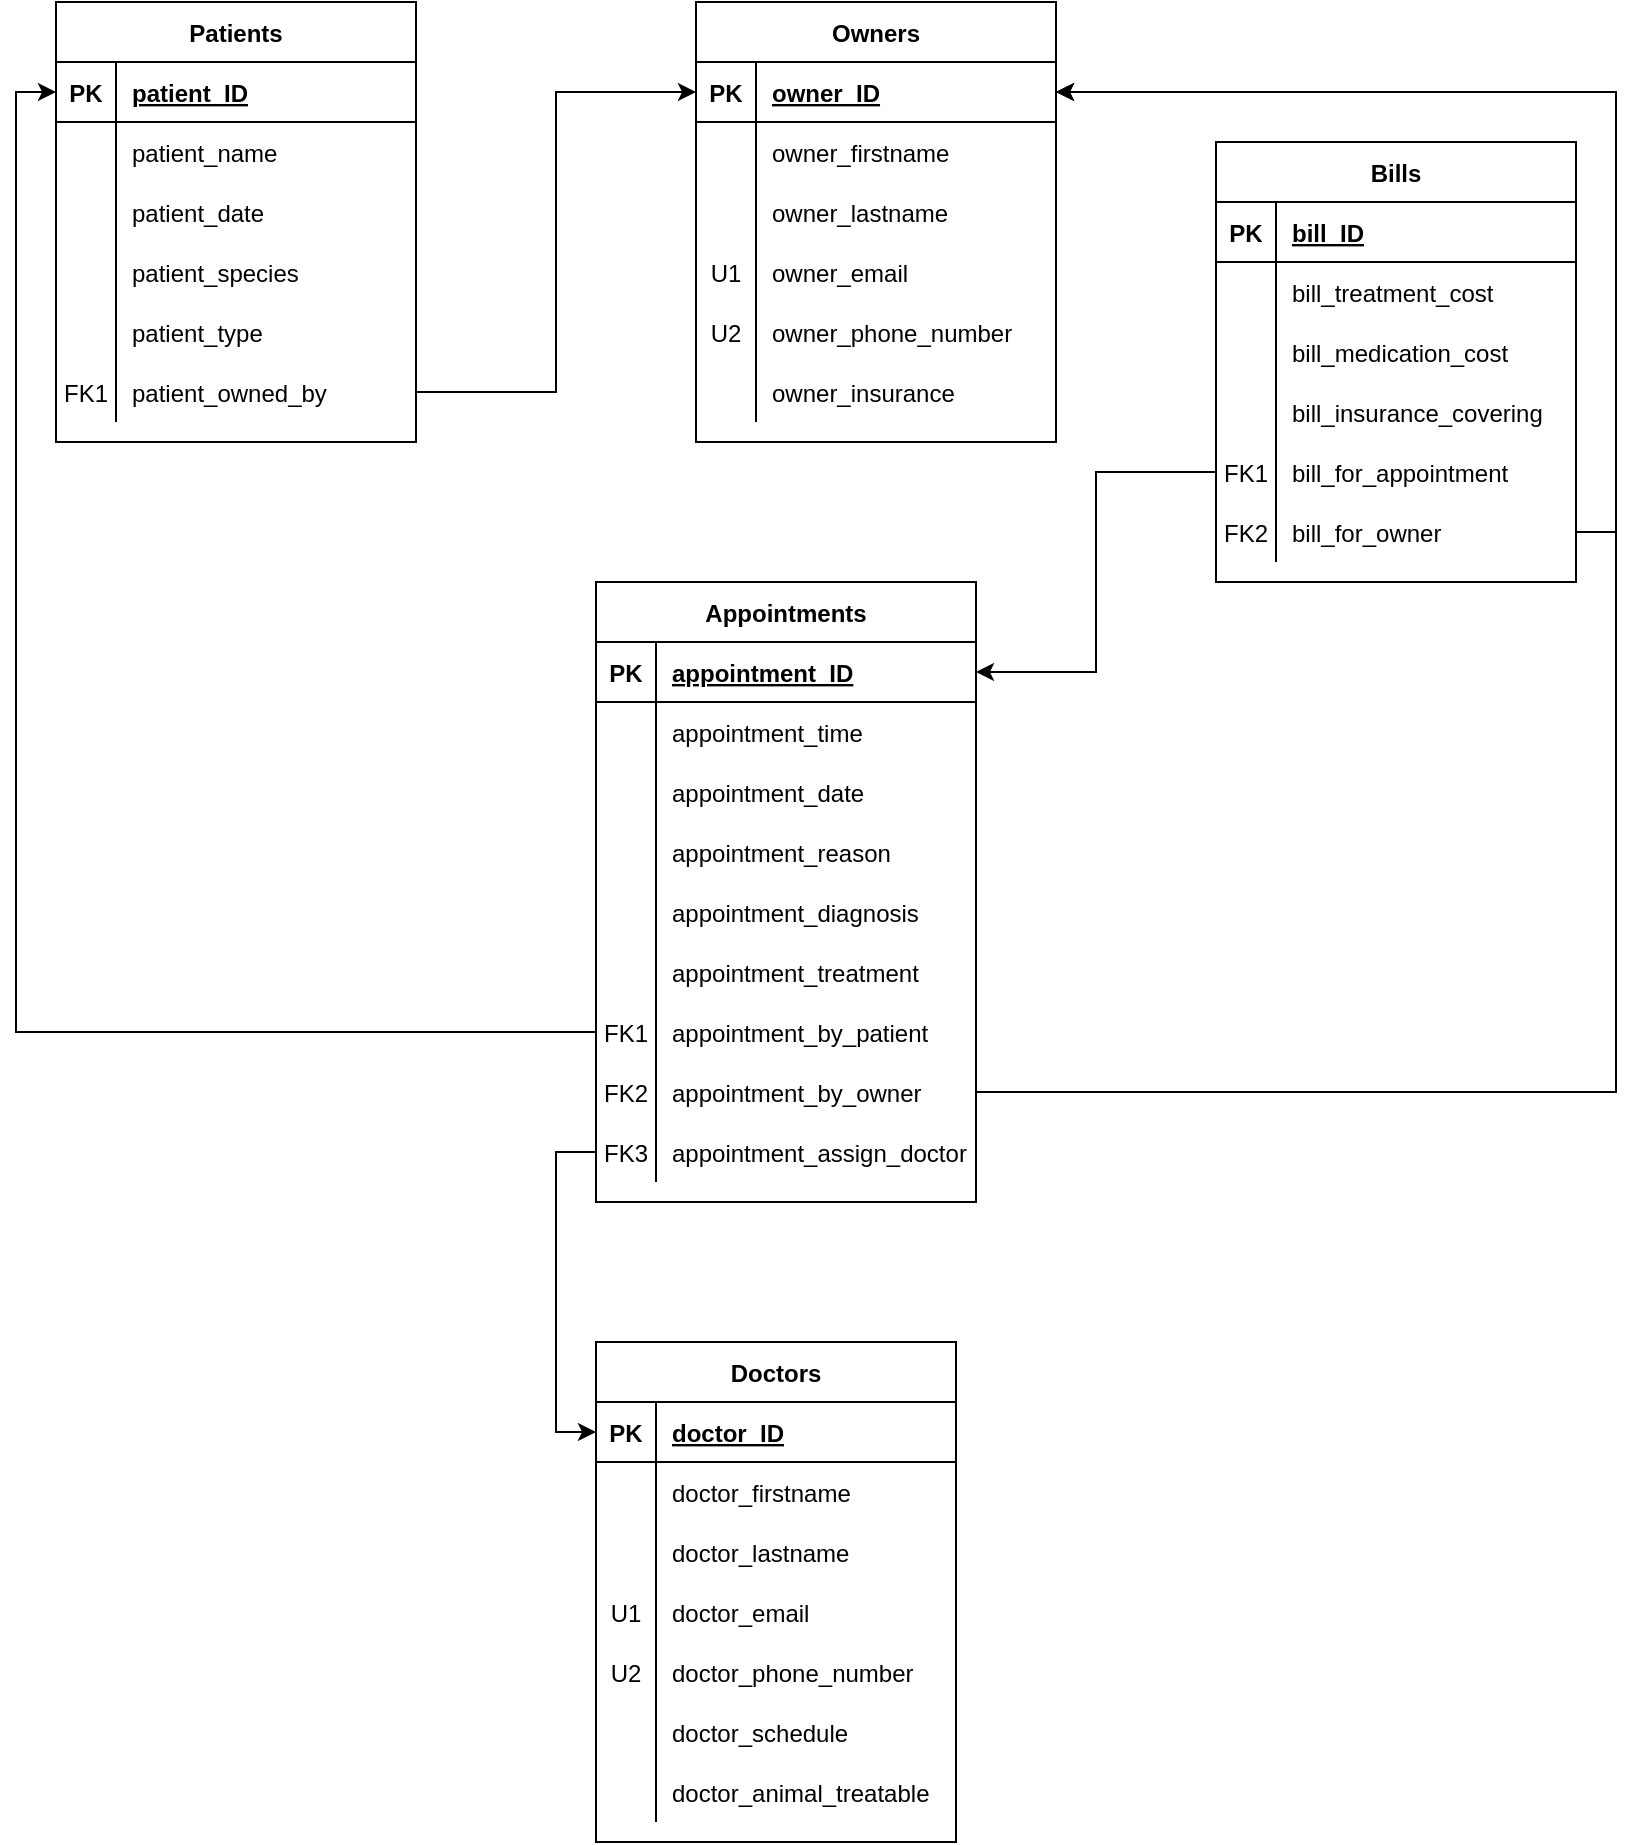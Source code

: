 <mxfile version="14.4.3" type="device"><diagram id="7yzHMi7PlQJM6tv0F3GJ" name="Page-1"><mxGraphModel dx="1106" dy="852" grid="1" gridSize="10" guides="1" tooltips="1" connect="1" arrows="1" fold="1" page="1" pageScale="1" pageWidth="850" pageHeight="1100" math="0" shadow="0"><root><mxCell id="0"/><mxCell id="1" parent="0"/><mxCell id="CPEr8z_aHeIsimDJxttk-1" value="Patients" style="shape=table;startSize=30;container=1;collapsible=1;childLayout=tableLayout;fixedRows=1;rowLines=0;fontStyle=1;align=center;resizeLast=1;" vertex="1" parent="1"><mxGeometry x="60" y="70" width="180" height="220" as="geometry"/></mxCell><mxCell id="CPEr8z_aHeIsimDJxttk-2" value="" style="shape=partialRectangle;collapsible=0;dropTarget=0;pointerEvents=0;fillColor=none;top=0;left=0;bottom=1;right=0;points=[[0,0.5],[1,0.5]];portConstraint=eastwest;" vertex="1" parent="CPEr8z_aHeIsimDJxttk-1"><mxGeometry y="30" width="180" height="30" as="geometry"/></mxCell><mxCell id="CPEr8z_aHeIsimDJxttk-3" value="PK" style="shape=partialRectangle;connectable=0;fillColor=none;top=0;left=0;bottom=0;right=0;fontStyle=1;overflow=hidden;" vertex="1" parent="CPEr8z_aHeIsimDJxttk-2"><mxGeometry width="30" height="30" as="geometry"/></mxCell><mxCell id="CPEr8z_aHeIsimDJxttk-4" value="patient_ID" style="shape=partialRectangle;connectable=0;fillColor=none;top=0;left=0;bottom=0;right=0;align=left;spacingLeft=6;fontStyle=5;overflow=hidden;" vertex="1" parent="CPEr8z_aHeIsimDJxttk-2"><mxGeometry x="30" width="150" height="30" as="geometry"/></mxCell><mxCell id="CPEr8z_aHeIsimDJxttk-5" value="" style="shape=partialRectangle;collapsible=0;dropTarget=0;pointerEvents=0;fillColor=none;top=0;left=0;bottom=0;right=0;points=[[0,0.5],[1,0.5]];portConstraint=eastwest;" vertex="1" parent="CPEr8z_aHeIsimDJxttk-1"><mxGeometry y="60" width="180" height="30" as="geometry"/></mxCell><mxCell id="CPEr8z_aHeIsimDJxttk-6" value="" style="shape=partialRectangle;connectable=0;fillColor=none;top=0;left=0;bottom=0;right=0;editable=1;overflow=hidden;" vertex="1" parent="CPEr8z_aHeIsimDJxttk-5"><mxGeometry width="30" height="30" as="geometry"/></mxCell><mxCell id="CPEr8z_aHeIsimDJxttk-7" value="patient_name" style="shape=partialRectangle;connectable=0;fillColor=none;top=0;left=0;bottom=0;right=0;align=left;spacingLeft=6;overflow=hidden;" vertex="1" parent="CPEr8z_aHeIsimDJxttk-5"><mxGeometry x="30" width="150" height="30" as="geometry"/></mxCell><mxCell id="CPEr8z_aHeIsimDJxttk-8" value="" style="shape=partialRectangle;collapsible=0;dropTarget=0;pointerEvents=0;fillColor=none;top=0;left=0;bottom=0;right=0;points=[[0,0.5],[1,0.5]];portConstraint=eastwest;" vertex="1" parent="CPEr8z_aHeIsimDJxttk-1"><mxGeometry y="90" width="180" height="30" as="geometry"/></mxCell><mxCell id="CPEr8z_aHeIsimDJxttk-9" value="" style="shape=partialRectangle;connectable=0;fillColor=none;top=0;left=0;bottom=0;right=0;editable=1;overflow=hidden;" vertex="1" parent="CPEr8z_aHeIsimDJxttk-8"><mxGeometry width="30" height="30" as="geometry"/></mxCell><mxCell id="CPEr8z_aHeIsimDJxttk-10" value="patient_date" style="shape=partialRectangle;connectable=0;fillColor=none;top=0;left=0;bottom=0;right=0;align=left;spacingLeft=6;overflow=hidden;" vertex="1" parent="CPEr8z_aHeIsimDJxttk-8"><mxGeometry x="30" width="150" height="30" as="geometry"/></mxCell><mxCell id="CPEr8z_aHeIsimDJxttk-11" value="" style="shape=partialRectangle;collapsible=0;dropTarget=0;pointerEvents=0;fillColor=none;top=0;left=0;bottom=0;right=0;points=[[0,0.5],[1,0.5]];portConstraint=eastwest;" vertex="1" parent="CPEr8z_aHeIsimDJxttk-1"><mxGeometry y="120" width="180" height="30" as="geometry"/></mxCell><mxCell id="CPEr8z_aHeIsimDJxttk-12" value="" style="shape=partialRectangle;connectable=0;fillColor=none;top=0;left=0;bottom=0;right=0;editable=1;overflow=hidden;" vertex="1" parent="CPEr8z_aHeIsimDJxttk-11"><mxGeometry width="30" height="30" as="geometry"/></mxCell><mxCell id="CPEr8z_aHeIsimDJxttk-13" value="patient_species" style="shape=partialRectangle;connectable=0;fillColor=none;top=0;left=0;bottom=0;right=0;align=left;spacingLeft=6;overflow=hidden;" vertex="1" parent="CPEr8z_aHeIsimDJxttk-11"><mxGeometry x="30" width="150" height="30" as="geometry"/></mxCell><mxCell id="CPEr8z_aHeIsimDJxttk-26" value="" style="shape=partialRectangle;collapsible=0;dropTarget=0;pointerEvents=0;fillColor=none;top=0;left=0;bottom=0;right=0;points=[[0,0.5],[1,0.5]];portConstraint=eastwest;" vertex="1" parent="CPEr8z_aHeIsimDJxttk-1"><mxGeometry y="150" width="180" height="30" as="geometry"/></mxCell><mxCell id="CPEr8z_aHeIsimDJxttk-27" value="" style="shape=partialRectangle;connectable=0;fillColor=none;top=0;left=0;bottom=0;right=0;editable=1;overflow=hidden;" vertex="1" parent="CPEr8z_aHeIsimDJxttk-26"><mxGeometry width="30" height="30" as="geometry"/></mxCell><mxCell id="CPEr8z_aHeIsimDJxttk-28" value="patient_type" style="shape=partialRectangle;connectable=0;fillColor=none;top=0;left=0;bottom=0;right=0;align=left;spacingLeft=6;overflow=hidden;" vertex="1" parent="CPEr8z_aHeIsimDJxttk-26"><mxGeometry x="30" width="150" height="30" as="geometry"/></mxCell><mxCell id="CPEr8z_aHeIsimDJxttk-29" value="" style="shape=partialRectangle;collapsible=0;dropTarget=0;pointerEvents=0;fillColor=none;top=0;left=0;bottom=0;right=0;points=[[0,0.5],[1,0.5]];portConstraint=eastwest;" vertex="1" parent="CPEr8z_aHeIsimDJxttk-1"><mxGeometry y="180" width="180" height="30" as="geometry"/></mxCell><mxCell id="CPEr8z_aHeIsimDJxttk-30" value="FK1" style="shape=partialRectangle;connectable=0;fillColor=none;top=0;left=0;bottom=0;right=0;editable=1;overflow=hidden;" vertex="1" parent="CPEr8z_aHeIsimDJxttk-29"><mxGeometry width="30" height="30" as="geometry"/></mxCell><mxCell id="CPEr8z_aHeIsimDJxttk-31" value="patient_owned_by" style="shape=partialRectangle;connectable=0;fillColor=none;top=0;left=0;bottom=0;right=0;align=left;spacingLeft=6;overflow=hidden;" vertex="1" parent="CPEr8z_aHeIsimDJxttk-29"><mxGeometry x="30" width="150" height="30" as="geometry"/></mxCell><mxCell id="CPEr8z_aHeIsimDJxttk-35" value="Owners" style="shape=table;startSize=30;container=1;collapsible=1;childLayout=tableLayout;fixedRows=1;rowLines=0;fontStyle=1;align=center;resizeLast=1;" vertex="1" parent="1"><mxGeometry x="380" y="70" width="180" height="220" as="geometry"/></mxCell><mxCell id="CPEr8z_aHeIsimDJxttk-36" value="" style="shape=partialRectangle;collapsible=0;dropTarget=0;pointerEvents=0;fillColor=none;top=0;left=0;bottom=1;right=0;points=[[0,0.5],[1,0.5]];portConstraint=eastwest;" vertex="1" parent="CPEr8z_aHeIsimDJxttk-35"><mxGeometry y="30" width="180" height="30" as="geometry"/></mxCell><mxCell id="CPEr8z_aHeIsimDJxttk-37" value="PK" style="shape=partialRectangle;connectable=0;fillColor=none;top=0;left=0;bottom=0;right=0;fontStyle=1;overflow=hidden;" vertex="1" parent="CPEr8z_aHeIsimDJxttk-36"><mxGeometry width="30" height="30" as="geometry"/></mxCell><mxCell id="CPEr8z_aHeIsimDJxttk-38" value="owner_ID" style="shape=partialRectangle;connectable=0;fillColor=none;top=0;left=0;bottom=0;right=0;align=left;spacingLeft=6;fontStyle=5;overflow=hidden;" vertex="1" parent="CPEr8z_aHeIsimDJxttk-36"><mxGeometry x="30" width="150" height="30" as="geometry"/></mxCell><mxCell id="CPEr8z_aHeIsimDJxttk-39" value="" style="shape=partialRectangle;collapsible=0;dropTarget=0;pointerEvents=0;fillColor=none;top=0;left=0;bottom=0;right=0;points=[[0,0.5],[1,0.5]];portConstraint=eastwest;" vertex="1" parent="CPEr8z_aHeIsimDJxttk-35"><mxGeometry y="60" width="180" height="30" as="geometry"/></mxCell><mxCell id="CPEr8z_aHeIsimDJxttk-40" value="" style="shape=partialRectangle;connectable=0;fillColor=none;top=0;left=0;bottom=0;right=0;editable=1;overflow=hidden;" vertex="1" parent="CPEr8z_aHeIsimDJxttk-39"><mxGeometry width="30" height="30" as="geometry"/></mxCell><mxCell id="CPEr8z_aHeIsimDJxttk-41" value="owner_firstname" style="shape=partialRectangle;connectable=0;fillColor=none;top=0;left=0;bottom=0;right=0;align=left;spacingLeft=6;overflow=hidden;" vertex="1" parent="CPEr8z_aHeIsimDJxttk-39"><mxGeometry x="30" width="150" height="30" as="geometry"/></mxCell><mxCell id="CPEr8z_aHeIsimDJxttk-42" value="" style="shape=partialRectangle;collapsible=0;dropTarget=0;pointerEvents=0;fillColor=none;top=0;left=0;bottom=0;right=0;points=[[0,0.5],[1,0.5]];portConstraint=eastwest;" vertex="1" parent="CPEr8z_aHeIsimDJxttk-35"><mxGeometry y="90" width="180" height="30" as="geometry"/></mxCell><mxCell id="CPEr8z_aHeIsimDJxttk-43" value="" style="shape=partialRectangle;connectable=0;fillColor=none;top=0;left=0;bottom=0;right=0;editable=1;overflow=hidden;" vertex="1" parent="CPEr8z_aHeIsimDJxttk-42"><mxGeometry width="30" height="30" as="geometry"/></mxCell><mxCell id="CPEr8z_aHeIsimDJxttk-44" value="owner_lastname" style="shape=partialRectangle;connectable=0;fillColor=none;top=0;left=0;bottom=0;right=0;align=left;spacingLeft=6;overflow=hidden;" vertex="1" parent="CPEr8z_aHeIsimDJxttk-42"><mxGeometry x="30" width="150" height="30" as="geometry"/></mxCell><mxCell id="CPEr8z_aHeIsimDJxttk-45" value="" style="shape=partialRectangle;collapsible=0;dropTarget=0;pointerEvents=0;fillColor=none;top=0;left=0;bottom=0;right=0;points=[[0,0.5],[1,0.5]];portConstraint=eastwest;" vertex="1" parent="CPEr8z_aHeIsimDJxttk-35"><mxGeometry y="120" width="180" height="30" as="geometry"/></mxCell><mxCell id="CPEr8z_aHeIsimDJxttk-46" value="U1" style="shape=partialRectangle;connectable=0;fillColor=none;top=0;left=0;bottom=0;right=0;editable=1;overflow=hidden;" vertex="1" parent="CPEr8z_aHeIsimDJxttk-45"><mxGeometry width="30" height="30" as="geometry"/></mxCell><mxCell id="CPEr8z_aHeIsimDJxttk-47" value="owner_email" style="shape=partialRectangle;connectable=0;fillColor=none;top=0;left=0;bottom=0;right=0;align=left;spacingLeft=6;overflow=hidden;" vertex="1" parent="CPEr8z_aHeIsimDJxttk-45"><mxGeometry x="30" width="150" height="30" as="geometry"/></mxCell><mxCell id="CPEr8z_aHeIsimDJxttk-48" value="" style="shape=partialRectangle;collapsible=0;dropTarget=0;pointerEvents=0;fillColor=none;top=0;left=0;bottom=0;right=0;points=[[0,0.5],[1,0.5]];portConstraint=eastwest;" vertex="1" parent="CPEr8z_aHeIsimDJxttk-35"><mxGeometry y="150" width="180" height="30" as="geometry"/></mxCell><mxCell id="CPEr8z_aHeIsimDJxttk-49" value="U2" style="shape=partialRectangle;connectable=0;fillColor=none;top=0;left=0;bottom=0;right=0;editable=1;overflow=hidden;" vertex="1" parent="CPEr8z_aHeIsimDJxttk-48"><mxGeometry width="30" height="30" as="geometry"/></mxCell><mxCell id="CPEr8z_aHeIsimDJxttk-50" value="owner_phone_number" style="shape=partialRectangle;connectable=0;fillColor=none;top=0;left=0;bottom=0;right=0;align=left;spacingLeft=6;overflow=hidden;" vertex="1" parent="CPEr8z_aHeIsimDJxttk-48"><mxGeometry x="30" width="150" height="30" as="geometry"/></mxCell><mxCell id="CPEr8z_aHeIsimDJxttk-51" value="" style="shape=partialRectangle;collapsible=0;dropTarget=0;pointerEvents=0;fillColor=none;top=0;left=0;bottom=0;right=0;points=[[0,0.5],[1,0.5]];portConstraint=eastwest;" vertex="1" parent="CPEr8z_aHeIsimDJxttk-35"><mxGeometry y="180" width="180" height="30" as="geometry"/></mxCell><mxCell id="CPEr8z_aHeIsimDJxttk-52" value="" style="shape=partialRectangle;connectable=0;fillColor=none;top=0;left=0;bottom=0;right=0;editable=1;overflow=hidden;" vertex="1" parent="CPEr8z_aHeIsimDJxttk-51"><mxGeometry width="30" height="30" as="geometry"/></mxCell><mxCell id="CPEr8z_aHeIsimDJxttk-53" value="owner_insurance" style="shape=partialRectangle;connectable=0;fillColor=none;top=0;left=0;bottom=0;right=0;align=left;spacingLeft=6;overflow=hidden;" vertex="1" parent="CPEr8z_aHeIsimDJxttk-51"><mxGeometry x="30" width="150" height="30" as="geometry"/></mxCell><mxCell id="CPEr8z_aHeIsimDJxttk-57" style="edgeStyle=orthogonalEdgeStyle;rounded=0;orthogonalLoop=1;jettySize=auto;html=1;exitX=1;exitY=0.5;exitDx=0;exitDy=0;entryX=0;entryY=0.5;entryDx=0;entryDy=0;" edge="1" parent="1" source="CPEr8z_aHeIsimDJxttk-29" target="CPEr8z_aHeIsimDJxttk-36"><mxGeometry relative="1" as="geometry"/></mxCell><mxCell id="CPEr8z_aHeIsimDJxttk-58" value="Bills" style="shape=table;startSize=30;container=1;collapsible=1;childLayout=tableLayout;fixedRows=1;rowLines=0;fontStyle=1;align=center;resizeLast=1;" vertex="1" parent="1"><mxGeometry x="640" y="140" width="180" height="220" as="geometry"/></mxCell><mxCell id="CPEr8z_aHeIsimDJxttk-59" value="" style="shape=partialRectangle;collapsible=0;dropTarget=0;pointerEvents=0;fillColor=none;top=0;left=0;bottom=1;right=0;points=[[0,0.5],[1,0.5]];portConstraint=eastwest;" vertex="1" parent="CPEr8z_aHeIsimDJxttk-58"><mxGeometry y="30" width="180" height="30" as="geometry"/></mxCell><mxCell id="CPEr8z_aHeIsimDJxttk-60" value="PK" style="shape=partialRectangle;connectable=0;fillColor=none;top=0;left=0;bottom=0;right=0;fontStyle=1;overflow=hidden;" vertex="1" parent="CPEr8z_aHeIsimDJxttk-59"><mxGeometry width="30" height="30" as="geometry"/></mxCell><mxCell id="CPEr8z_aHeIsimDJxttk-61" value="bill_ID" style="shape=partialRectangle;connectable=0;fillColor=none;top=0;left=0;bottom=0;right=0;align=left;spacingLeft=6;fontStyle=5;overflow=hidden;" vertex="1" parent="CPEr8z_aHeIsimDJxttk-59"><mxGeometry x="30" width="150" height="30" as="geometry"/></mxCell><mxCell id="CPEr8z_aHeIsimDJxttk-62" value="" style="shape=partialRectangle;collapsible=0;dropTarget=0;pointerEvents=0;fillColor=none;top=0;left=0;bottom=0;right=0;points=[[0,0.5],[1,0.5]];portConstraint=eastwest;" vertex="1" parent="CPEr8z_aHeIsimDJxttk-58"><mxGeometry y="60" width="180" height="30" as="geometry"/></mxCell><mxCell id="CPEr8z_aHeIsimDJxttk-63" value="" style="shape=partialRectangle;connectable=0;fillColor=none;top=0;left=0;bottom=0;right=0;editable=1;overflow=hidden;" vertex="1" parent="CPEr8z_aHeIsimDJxttk-62"><mxGeometry width="30" height="30" as="geometry"/></mxCell><mxCell id="CPEr8z_aHeIsimDJxttk-64" value="bill_treatment_cost" style="shape=partialRectangle;connectable=0;fillColor=none;top=0;left=0;bottom=0;right=0;align=left;spacingLeft=6;overflow=hidden;" vertex="1" parent="CPEr8z_aHeIsimDJxttk-62"><mxGeometry x="30" width="150" height="30" as="geometry"/></mxCell><mxCell id="CPEr8z_aHeIsimDJxttk-65" value="" style="shape=partialRectangle;collapsible=0;dropTarget=0;pointerEvents=0;fillColor=none;top=0;left=0;bottom=0;right=0;points=[[0,0.5],[1,0.5]];portConstraint=eastwest;" vertex="1" parent="CPEr8z_aHeIsimDJxttk-58"><mxGeometry y="90" width="180" height="30" as="geometry"/></mxCell><mxCell id="CPEr8z_aHeIsimDJxttk-66" value="" style="shape=partialRectangle;connectable=0;fillColor=none;top=0;left=0;bottom=0;right=0;editable=1;overflow=hidden;" vertex="1" parent="CPEr8z_aHeIsimDJxttk-65"><mxGeometry width="30" height="30" as="geometry"/></mxCell><mxCell id="CPEr8z_aHeIsimDJxttk-67" value="bill_medication_cost" style="shape=partialRectangle;connectable=0;fillColor=none;top=0;left=0;bottom=0;right=0;align=left;spacingLeft=6;overflow=hidden;" vertex="1" parent="CPEr8z_aHeIsimDJxttk-65"><mxGeometry x="30" width="150" height="30" as="geometry"/></mxCell><mxCell id="CPEr8z_aHeIsimDJxttk-68" value="" style="shape=partialRectangle;collapsible=0;dropTarget=0;pointerEvents=0;fillColor=none;top=0;left=0;bottom=0;right=0;points=[[0,0.5],[1,0.5]];portConstraint=eastwest;" vertex="1" parent="CPEr8z_aHeIsimDJxttk-58"><mxGeometry y="120" width="180" height="30" as="geometry"/></mxCell><mxCell id="CPEr8z_aHeIsimDJxttk-69" value="" style="shape=partialRectangle;connectable=0;fillColor=none;top=0;left=0;bottom=0;right=0;editable=1;overflow=hidden;" vertex="1" parent="CPEr8z_aHeIsimDJxttk-68"><mxGeometry width="30" height="30" as="geometry"/></mxCell><mxCell id="CPEr8z_aHeIsimDJxttk-70" value="bill_insurance_covering" style="shape=partialRectangle;connectable=0;fillColor=none;top=0;left=0;bottom=0;right=0;align=left;spacingLeft=6;overflow=hidden;" vertex="1" parent="CPEr8z_aHeIsimDJxttk-68"><mxGeometry x="30" width="150" height="30" as="geometry"/></mxCell><mxCell id="CPEr8z_aHeIsimDJxttk-71" value="" style="shape=partialRectangle;collapsible=0;dropTarget=0;pointerEvents=0;fillColor=none;top=0;left=0;bottom=0;right=0;points=[[0,0.5],[1,0.5]];portConstraint=eastwest;" vertex="1" parent="CPEr8z_aHeIsimDJxttk-58"><mxGeometry y="150" width="180" height="30" as="geometry"/></mxCell><mxCell id="CPEr8z_aHeIsimDJxttk-72" value="FK1" style="shape=partialRectangle;connectable=0;fillColor=none;top=0;left=0;bottom=0;right=0;editable=1;overflow=hidden;" vertex="1" parent="CPEr8z_aHeIsimDJxttk-71"><mxGeometry width="30" height="30" as="geometry"/></mxCell><mxCell id="CPEr8z_aHeIsimDJxttk-73" value="bill_for_appointment" style="shape=partialRectangle;connectable=0;fillColor=none;top=0;left=0;bottom=0;right=0;align=left;spacingLeft=6;overflow=hidden;" vertex="1" parent="CPEr8z_aHeIsimDJxttk-71"><mxGeometry x="30" width="150" height="30" as="geometry"/></mxCell><mxCell id="CPEr8z_aHeIsimDJxttk-74" value="" style="shape=partialRectangle;collapsible=0;dropTarget=0;pointerEvents=0;fillColor=none;top=0;left=0;bottom=0;right=0;points=[[0,0.5],[1,0.5]];portConstraint=eastwest;" vertex="1" parent="CPEr8z_aHeIsimDJxttk-58"><mxGeometry y="180" width="180" height="30" as="geometry"/></mxCell><mxCell id="CPEr8z_aHeIsimDJxttk-75" value="FK2" style="shape=partialRectangle;connectable=0;fillColor=none;top=0;left=0;bottom=0;right=0;editable=1;overflow=hidden;" vertex="1" parent="CPEr8z_aHeIsimDJxttk-74"><mxGeometry width="30" height="30" as="geometry"/></mxCell><mxCell id="CPEr8z_aHeIsimDJxttk-76" value="bill_for_owner" style="shape=partialRectangle;connectable=0;fillColor=none;top=0;left=0;bottom=0;right=0;align=left;spacingLeft=6;overflow=hidden;" vertex="1" parent="CPEr8z_aHeIsimDJxttk-74"><mxGeometry x="30" width="150" height="30" as="geometry"/></mxCell><mxCell id="CPEr8z_aHeIsimDJxttk-78" style="edgeStyle=orthogonalEdgeStyle;rounded=0;orthogonalLoop=1;jettySize=auto;html=1;exitX=1;exitY=0.5;exitDx=0;exitDy=0;entryX=1;entryY=0.5;entryDx=0;entryDy=0;" edge="1" parent="1" source="CPEr8z_aHeIsimDJxttk-74" target="CPEr8z_aHeIsimDJxttk-36"><mxGeometry relative="1" as="geometry"/></mxCell><mxCell id="CPEr8z_aHeIsimDJxttk-79" value="Appointments" style="shape=table;startSize=30;container=1;collapsible=1;childLayout=tableLayout;fixedRows=1;rowLines=0;fontStyle=1;align=center;resizeLast=1;" vertex="1" parent="1"><mxGeometry x="330" y="360" width="190" height="310" as="geometry"/></mxCell><mxCell id="CPEr8z_aHeIsimDJxttk-80" value="" style="shape=partialRectangle;collapsible=0;dropTarget=0;pointerEvents=0;fillColor=none;top=0;left=0;bottom=1;right=0;points=[[0,0.5],[1,0.5]];portConstraint=eastwest;" vertex="1" parent="CPEr8z_aHeIsimDJxttk-79"><mxGeometry y="30" width="190" height="30" as="geometry"/></mxCell><mxCell id="CPEr8z_aHeIsimDJxttk-81" value="PK" style="shape=partialRectangle;connectable=0;fillColor=none;top=0;left=0;bottom=0;right=0;fontStyle=1;overflow=hidden;" vertex="1" parent="CPEr8z_aHeIsimDJxttk-80"><mxGeometry width="30" height="30" as="geometry"/></mxCell><mxCell id="CPEr8z_aHeIsimDJxttk-82" value="appointment_ID" style="shape=partialRectangle;connectable=0;fillColor=none;top=0;left=0;bottom=0;right=0;align=left;spacingLeft=6;fontStyle=5;overflow=hidden;" vertex="1" parent="CPEr8z_aHeIsimDJxttk-80"><mxGeometry x="30" width="160" height="30" as="geometry"/></mxCell><mxCell id="CPEr8z_aHeIsimDJxttk-83" value="" style="shape=partialRectangle;collapsible=0;dropTarget=0;pointerEvents=0;fillColor=none;top=0;left=0;bottom=0;right=0;points=[[0,0.5],[1,0.5]];portConstraint=eastwest;" vertex="1" parent="CPEr8z_aHeIsimDJxttk-79"><mxGeometry y="60" width="190" height="30" as="geometry"/></mxCell><mxCell id="CPEr8z_aHeIsimDJxttk-84" value="" style="shape=partialRectangle;connectable=0;fillColor=none;top=0;left=0;bottom=0;right=0;editable=1;overflow=hidden;" vertex="1" parent="CPEr8z_aHeIsimDJxttk-83"><mxGeometry width="30" height="30" as="geometry"/></mxCell><mxCell id="CPEr8z_aHeIsimDJxttk-85" value="appointment_time" style="shape=partialRectangle;connectable=0;fillColor=none;top=0;left=0;bottom=0;right=0;align=left;spacingLeft=6;overflow=hidden;" vertex="1" parent="CPEr8z_aHeIsimDJxttk-83"><mxGeometry x="30" width="160" height="30" as="geometry"/></mxCell><mxCell id="CPEr8z_aHeIsimDJxttk-86" value="" style="shape=partialRectangle;collapsible=0;dropTarget=0;pointerEvents=0;fillColor=none;top=0;left=0;bottom=0;right=0;points=[[0,0.5],[1,0.5]];portConstraint=eastwest;" vertex="1" parent="CPEr8z_aHeIsimDJxttk-79"><mxGeometry y="90" width="190" height="30" as="geometry"/></mxCell><mxCell id="CPEr8z_aHeIsimDJxttk-87" value="" style="shape=partialRectangle;connectable=0;fillColor=none;top=0;left=0;bottom=0;right=0;editable=1;overflow=hidden;" vertex="1" parent="CPEr8z_aHeIsimDJxttk-86"><mxGeometry width="30" height="30" as="geometry"/></mxCell><mxCell id="CPEr8z_aHeIsimDJxttk-88" value="appointment_date" style="shape=partialRectangle;connectable=0;fillColor=none;top=0;left=0;bottom=0;right=0;align=left;spacingLeft=6;overflow=hidden;" vertex="1" parent="CPEr8z_aHeIsimDJxttk-86"><mxGeometry x="30" width="160" height="30" as="geometry"/></mxCell><mxCell id="CPEr8z_aHeIsimDJxttk-89" value="" style="shape=partialRectangle;collapsible=0;dropTarget=0;pointerEvents=0;fillColor=none;top=0;left=0;bottom=0;right=0;points=[[0,0.5],[1,0.5]];portConstraint=eastwest;" vertex="1" parent="CPEr8z_aHeIsimDJxttk-79"><mxGeometry y="120" width="190" height="30" as="geometry"/></mxCell><mxCell id="CPEr8z_aHeIsimDJxttk-90" value="" style="shape=partialRectangle;connectable=0;fillColor=none;top=0;left=0;bottom=0;right=0;editable=1;overflow=hidden;" vertex="1" parent="CPEr8z_aHeIsimDJxttk-89"><mxGeometry width="30" height="30" as="geometry"/></mxCell><mxCell id="CPEr8z_aHeIsimDJxttk-91" value="appointment_reason" style="shape=partialRectangle;connectable=0;fillColor=none;top=0;left=0;bottom=0;right=0;align=left;spacingLeft=6;overflow=hidden;" vertex="1" parent="CPEr8z_aHeIsimDJxttk-89"><mxGeometry x="30" width="160" height="30" as="geometry"/></mxCell><mxCell id="CPEr8z_aHeIsimDJxttk-92" value="" style="shape=partialRectangle;collapsible=0;dropTarget=0;pointerEvents=0;fillColor=none;top=0;left=0;bottom=0;right=0;points=[[0,0.5],[1,0.5]];portConstraint=eastwest;" vertex="1" parent="CPEr8z_aHeIsimDJxttk-79"><mxGeometry y="150" width="190" height="30" as="geometry"/></mxCell><mxCell id="CPEr8z_aHeIsimDJxttk-93" value="" style="shape=partialRectangle;connectable=0;fillColor=none;top=0;left=0;bottom=0;right=0;editable=1;overflow=hidden;" vertex="1" parent="CPEr8z_aHeIsimDJxttk-92"><mxGeometry width="30" height="30" as="geometry"/></mxCell><mxCell id="CPEr8z_aHeIsimDJxttk-94" value="appointment_diagnosis" style="shape=partialRectangle;connectable=0;fillColor=none;top=0;left=0;bottom=0;right=0;align=left;spacingLeft=6;overflow=hidden;" vertex="1" parent="CPEr8z_aHeIsimDJxttk-92"><mxGeometry x="30" width="160" height="30" as="geometry"/></mxCell><mxCell id="CPEr8z_aHeIsimDJxttk-95" value="" style="shape=partialRectangle;collapsible=0;dropTarget=0;pointerEvents=0;fillColor=none;top=0;left=0;bottom=0;right=0;points=[[0,0.5],[1,0.5]];portConstraint=eastwest;" vertex="1" parent="CPEr8z_aHeIsimDJxttk-79"><mxGeometry y="180" width="190" height="30" as="geometry"/></mxCell><mxCell id="CPEr8z_aHeIsimDJxttk-96" value="" style="shape=partialRectangle;connectable=0;fillColor=none;top=0;left=0;bottom=0;right=0;editable=1;overflow=hidden;" vertex="1" parent="CPEr8z_aHeIsimDJxttk-95"><mxGeometry width="30" height="30" as="geometry"/></mxCell><mxCell id="CPEr8z_aHeIsimDJxttk-97" value="appointment_treatment" style="shape=partialRectangle;connectable=0;fillColor=none;top=0;left=0;bottom=0;right=0;align=left;spacingLeft=6;overflow=hidden;" vertex="1" parent="CPEr8z_aHeIsimDJxttk-95"><mxGeometry x="30" width="160" height="30" as="geometry"/></mxCell><mxCell id="CPEr8z_aHeIsimDJxttk-98" value="" style="shape=partialRectangle;collapsible=0;dropTarget=0;pointerEvents=0;fillColor=none;top=0;left=0;bottom=0;right=0;points=[[0,0.5],[1,0.5]];portConstraint=eastwest;" vertex="1" parent="CPEr8z_aHeIsimDJxttk-79"><mxGeometry y="210" width="190" height="30" as="geometry"/></mxCell><mxCell id="CPEr8z_aHeIsimDJxttk-99" value="FK1" style="shape=partialRectangle;connectable=0;fillColor=none;top=0;left=0;bottom=0;right=0;editable=1;overflow=hidden;" vertex="1" parent="CPEr8z_aHeIsimDJxttk-98"><mxGeometry width="30" height="30" as="geometry"/></mxCell><mxCell id="CPEr8z_aHeIsimDJxttk-100" value="appointment_by_patient" style="shape=partialRectangle;connectable=0;fillColor=none;top=0;left=0;bottom=0;right=0;align=left;spacingLeft=6;overflow=hidden;" vertex="1" parent="CPEr8z_aHeIsimDJxttk-98"><mxGeometry x="30" width="160" height="30" as="geometry"/></mxCell><mxCell id="CPEr8z_aHeIsimDJxttk-101" value="" style="shape=partialRectangle;collapsible=0;dropTarget=0;pointerEvents=0;fillColor=none;top=0;left=0;bottom=0;right=0;points=[[0,0.5],[1,0.5]];portConstraint=eastwest;" vertex="1" parent="CPEr8z_aHeIsimDJxttk-79"><mxGeometry y="240" width="190" height="30" as="geometry"/></mxCell><mxCell id="CPEr8z_aHeIsimDJxttk-102" value="FK2" style="shape=partialRectangle;connectable=0;fillColor=none;top=0;left=0;bottom=0;right=0;editable=1;overflow=hidden;" vertex="1" parent="CPEr8z_aHeIsimDJxttk-101"><mxGeometry width="30" height="30" as="geometry"/></mxCell><mxCell id="CPEr8z_aHeIsimDJxttk-103" value="appointment_by_owner" style="shape=partialRectangle;connectable=0;fillColor=none;top=0;left=0;bottom=0;right=0;align=left;spacingLeft=6;overflow=hidden;" vertex="1" parent="CPEr8z_aHeIsimDJxttk-101"><mxGeometry x="30" width="160" height="30" as="geometry"/></mxCell><mxCell id="CPEr8z_aHeIsimDJxttk-104" value="" style="shape=partialRectangle;collapsible=0;dropTarget=0;pointerEvents=0;fillColor=none;top=0;left=0;bottom=0;right=0;points=[[0,0.5],[1,0.5]];portConstraint=eastwest;" vertex="1" parent="CPEr8z_aHeIsimDJxttk-79"><mxGeometry y="270" width="190" height="30" as="geometry"/></mxCell><mxCell id="CPEr8z_aHeIsimDJxttk-105" value="FK3" style="shape=partialRectangle;connectable=0;fillColor=none;top=0;left=0;bottom=0;right=0;editable=1;overflow=hidden;" vertex="1" parent="CPEr8z_aHeIsimDJxttk-104"><mxGeometry width="30" height="30" as="geometry"/></mxCell><mxCell id="CPEr8z_aHeIsimDJxttk-106" value="appointment_assign_doctor" style="shape=partialRectangle;connectable=0;fillColor=none;top=0;left=0;bottom=0;right=0;align=left;spacingLeft=6;overflow=hidden;" vertex="1" parent="CPEr8z_aHeIsimDJxttk-104"><mxGeometry x="30" width="160" height="30" as="geometry"/></mxCell><mxCell id="CPEr8z_aHeIsimDJxttk-107" style="edgeStyle=orthogonalEdgeStyle;rounded=0;orthogonalLoop=1;jettySize=auto;html=1;exitX=0;exitY=0.5;exitDx=0;exitDy=0;entryX=0;entryY=0.5;entryDx=0;entryDy=0;" edge="1" parent="1" source="CPEr8z_aHeIsimDJxttk-98" target="CPEr8z_aHeIsimDJxttk-2"><mxGeometry relative="1" as="geometry"/></mxCell><mxCell id="CPEr8z_aHeIsimDJxttk-108" style="edgeStyle=orthogonalEdgeStyle;rounded=0;orthogonalLoop=1;jettySize=auto;html=1;exitX=1;exitY=0.5;exitDx=0;exitDy=0;entryX=1;entryY=0.5;entryDx=0;entryDy=0;" edge="1" parent="1" source="CPEr8z_aHeIsimDJxttk-101" target="CPEr8z_aHeIsimDJxttk-36"><mxGeometry relative="1" as="geometry"><Array as="points"><mxPoint x="840" y="615"/><mxPoint x="840" y="115"/></Array></mxGeometry></mxCell><mxCell id="CPEr8z_aHeIsimDJxttk-109" style="edgeStyle=orthogonalEdgeStyle;rounded=0;orthogonalLoop=1;jettySize=auto;html=1;exitX=0;exitY=0.5;exitDx=0;exitDy=0;entryX=1;entryY=0.5;entryDx=0;entryDy=0;" edge="1" parent="1" source="CPEr8z_aHeIsimDJxttk-71" target="CPEr8z_aHeIsimDJxttk-80"><mxGeometry relative="1" as="geometry"/></mxCell><mxCell id="CPEr8z_aHeIsimDJxttk-110" value="Doctors" style="shape=table;startSize=30;container=1;collapsible=1;childLayout=tableLayout;fixedRows=1;rowLines=0;fontStyle=1;align=center;resizeLast=1;" vertex="1" parent="1"><mxGeometry x="330" y="740" width="180" height="250" as="geometry"/></mxCell><mxCell id="CPEr8z_aHeIsimDJxttk-111" value="" style="shape=partialRectangle;collapsible=0;dropTarget=0;pointerEvents=0;fillColor=none;top=0;left=0;bottom=1;right=0;points=[[0,0.5],[1,0.5]];portConstraint=eastwest;" vertex="1" parent="CPEr8z_aHeIsimDJxttk-110"><mxGeometry y="30" width="180" height="30" as="geometry"/></mxCell><mxCell id="CPEr8z_aHeIsimDJxttk-112" value="PK" style="shape=partialRectangle;connectable=0;fillColor=none;top=0;left=0;bottom=0;right=0;fontStyle=1;overflow=hidden;" vertex="1" parent="CPEr8z_aHeIsimDJxttk-111"><mxGeometry width="30" height="30" as="geometry"/></mxCell><mxCell id="CPEr8z_aHeIsimDJxttk-113" value="doctor_ID" style="shape=partialRectangle;connectable=0;fillColor=none;top=0;left=0;bottom=0;right=0;align=left;spacingLeft=6;fontStyle=5;overflow=hidden;" vertex="1" parent="CPEr8z_aHeIsimDJxttk-111"><mxGeometry x="30" width="150" height="30" as="geometry"/></mxCell><mxCell id="CPEr8z_aHeIsimDJxttk-114" value="" style="shape=partialRectangle;collapsible=0;dropTarget=0;pointerEvents=0;fillColor=none;top=0;left=0;bottom=0;right=0;points=[[0,0.5],[1,0.5]];portConstraint=eastwest;" vertex="1" parent="CPEr8z_aHeIsimDJxttk-110"><mxGeometry y="60" width="180" height="30" as="geometry"/></mxCell><mxCell id="CPEr8z_aHeIsimDJxttk-115" value="" style="shape=partialRectangle;connectable=0;fillColor=none;top=0;left=0;bottom=0;right=0;editable=1;overflow=hidden;" vertex="1" parent="CPEr8z_aHeIsimDJxttk-114"><mxGeometry width="30" height="30" as="geometry"/></mxCell><mxCell id="CPEr8z_aHeIsimDJxttk-116" value="doctor_firstname" style="shape=partialRectangle;connectable=0;fillColor=none;top=0;left=0;bottom=0;right=0;align=left;spacingLeft=6;overflow=hidden;" vertex="1" parent="CPEr8z_aHeIsimDJxttk-114"><mxGeometry x="30" width="150" height="30" as="geometry"/></mxCell><mxCell id="CPEr8z_aHeIsimDJxttk-117" value="" style="shape=partialRectangle;collapsible=0;dropTarget=0;pointerEvents=0;fillColor=none;top=0;left=0;bottom=0;right=0;points=[[0,0.5],[1,0.5]];portConstraint=eastwest;" vertex="1" parent="CPEr8z_aHeIsimDJxttk-110"><mxGeometry y="90" width="180" height="30" as="geometry"/></mxCell><mxCell id="CPEr8z_aHeIsimDJxttk-118" value="" style="shape=partialRectangle;connectable=0;fillColor=none;top=0;left=0;bottom=0;right=0;editable=1;overflow=hidden;" vertex="1" parent="CPEr8z_aHeIsimDJxttk-117"><mxGeometry width="30" height="30" as="geometry"/></mxCell><mxCell id="CPEr8z_aHeIsimDJxttk-119" value="doctor_lastname" style="shape=partialRectangle;connectable=0;fillColor=none;top=0;left=0;bottom=0;right=0;align=left;spacingLeft=6;overflow=hidden;" vertex="1" parent="CPEr8z_aHeIsimDJxttk-117"><mxGeometry x="30" width="150" height="30" as="geometry"/></mxCell><mxCell id="CPEr8z_aHeIsimDJxttk-120" value="" style="shape=partialRectangle;collapsible=0;dropTarget=0;pointerEvents=0;fillColor=none;top=0;left=0;bottom=0;right=0;points=[[0,0.5],[1,0.5]];portConstraint=eastwest;" vertex="1" parent="CPEr8z_aHeIsimDJxttk-110"><mxGeometry y="120" width="180" height="30" as="geometry"/></mxCell><mxCell id="CPEr8z_aHeIsimDJxttk-121" value="U1" style="shape=partialRectangle;connectable=0;fillColor=none;top=0;left=0;bottom=0;right=0;editable=1;overflow=hidden;" vertex="1" parent="CPEr8z_aHeIsimDJxttk-120"><mxGeometry width="30" height="30" as="geometry"/></mxCell><mxCell id="CPEr8z_aHeIsimDJxttk-122" value="doctor_email" style="shape=partialRectangle;connectable=0;fillColor=none;top=0;left=0;bottom=0;right=0;align=left;spacingLeft=6;overflow=hidden;" vertex="1" parent="CPEr8z_aHeIsimDJxttk-120"><mxGeometry x="30" width="150" height="30" as="geometry"/></mxCell><mxCell id="CPEr8z_aHeIsimDJxttk-123" value="" style="shape=partialRectangle;collapsible=0;dropTarget=0;pointerEvents=0;fillColor=none;top=0;left=0;bottom=0;right=0;points=[[0,0.5],[1,0.5]];portConstraint=eastwest;" vertex="1" parent="CPEr8z_aHeIsimDJxttk-110"><mxGeometry y="150" width="180" height="30" as="geometry"/></mxCell><mxCell id="CPEr8z_aHeIsimDJxttk-124" value="U2" style="shape=partialRectangle;connectable=0;fillColor=none;top=0;left=0;bottom=0;right=0;editable=1;overflow=hidden;" vertex="1" parent="CPEr8z_aHeIsimDJxttk-123"><mxGeometry width="30" height="30" as="geometry"/></mxCell><mxCell id="CPEr8z_aHeIsimDJxttk-125" value="doctor_phone_number" style="shape=partialRectangle;connectable=0;fillColor=none;top=0;left=0;bottom=0;right=0;align=left;spacingLeft=6;overflow=hidden;" vertex="1" parent="CPEr8z_aHeIsimDJxttk-123"><mxGeometry x="30" width="150" height="30" as="geometry"/></mxCell><mxCell id="CPEr8z_aHeIsimDJxttk-126" value="" style="shape=partialRectangle;collapsible=0;dropTarget=0;pointerEvents=0;fillColor=none;top=0;left=0;bottom=0;right=0;points=[[0,0.5],[1,0.5]];portConstraint=eastwest;" vertex="1" parent="CPEr8z_aHeIsimDJxttk-110"><mxGeometry y="180" width="180" height="30" as="geometry"/></mxCell><mxCell id="CPEr8z_aHeIsimDJxttk-127" value="" style="shape=partialRectangle;connectable=0;fillColor=none;top=0;left=0;bottom=0;right=0;editable=1;overflow=hidden;" vertex="1" parent="CPEr8z_aHeIsimDJxttk-126"><mxGeometry width="30" height="30" as="geometry"/></mxCell><mxCell id="CPEr8z_aHeIsimDJxttk-128" value="doctor_schedule" style="shape=partialRectangle;connectable=0;fillColor=none;top=0;left=0;bottom=0;right=0;align=left;spacingLeft=6;overflow=hidden;" vertex="1" parent="CPEr8z_aHeIsimDJxttk-126"><mxGeometry x="30" width="150" height="30" as="geometry"/></mxCell><mxCell id="CPEr8z_aHeIsimDJxttk-129" value="" style="shape=partialRectangle;collapsible=0;dropTarget=0;pointerEvents=0;fillColor=none;top=0;left=0;bottom=0;right=0;points=[[0,0.5],[1,0.5]];portConstraint=eastwest;" vertex="1" parent="CPEr8z_aHeIsimDJxttk-110"><mxGeometry y="210" width="180" height="30" as="geometry"/></mxCell><mxCell id="CPEr8z_aHeIsimDJxttk-130" value="" style="shape=partialRectangle;connectable=0;fillColor=none;top=0;left=0;bottom=0;right=0;editable=1;overflow=hidden;" vertex="1" parent="CPEr8z_aHeIsimDJxttk-129"><mxGeometry width="30" height="30" as="geometry"/></mxCell><mxCell id="CPEr8z_aHeIsimDJxttk-131" value="doctor_animal_treatable" style="shape=partialRectangle;connectable=0;fillColor=none;top=0;left=0;bottom=0;right=0;align=left;spacingLeft=6;overflow=hidden;" vertex="1" parent="CPEr8z_aHeIsimDJxttk-129"><mxGeometry x="30" width="150" height="30" as="geometry"/></mxCell><mxCell id="CPEr8z_aHeIsimDJxttk-132" style="edgeStyle=orthogonalEdgeStyle;rounded=0;orthogonalLoop=1;jettySize=auto;html=1;exitX=0;exitY=0.5;exitDx=0;exitDy=0;entryX=0;entryY=0.5;entryDx=0;entryDy=0;" edge="1" parent="1" source="CPEr8z_aHeIsimDJxttk-104" target="CPEr8z_aHeIsimDJxttk-111"><mxGeometry relative="1" as="geometry"/></mxCell></root></mxGraphModel></diagram></mxfile>